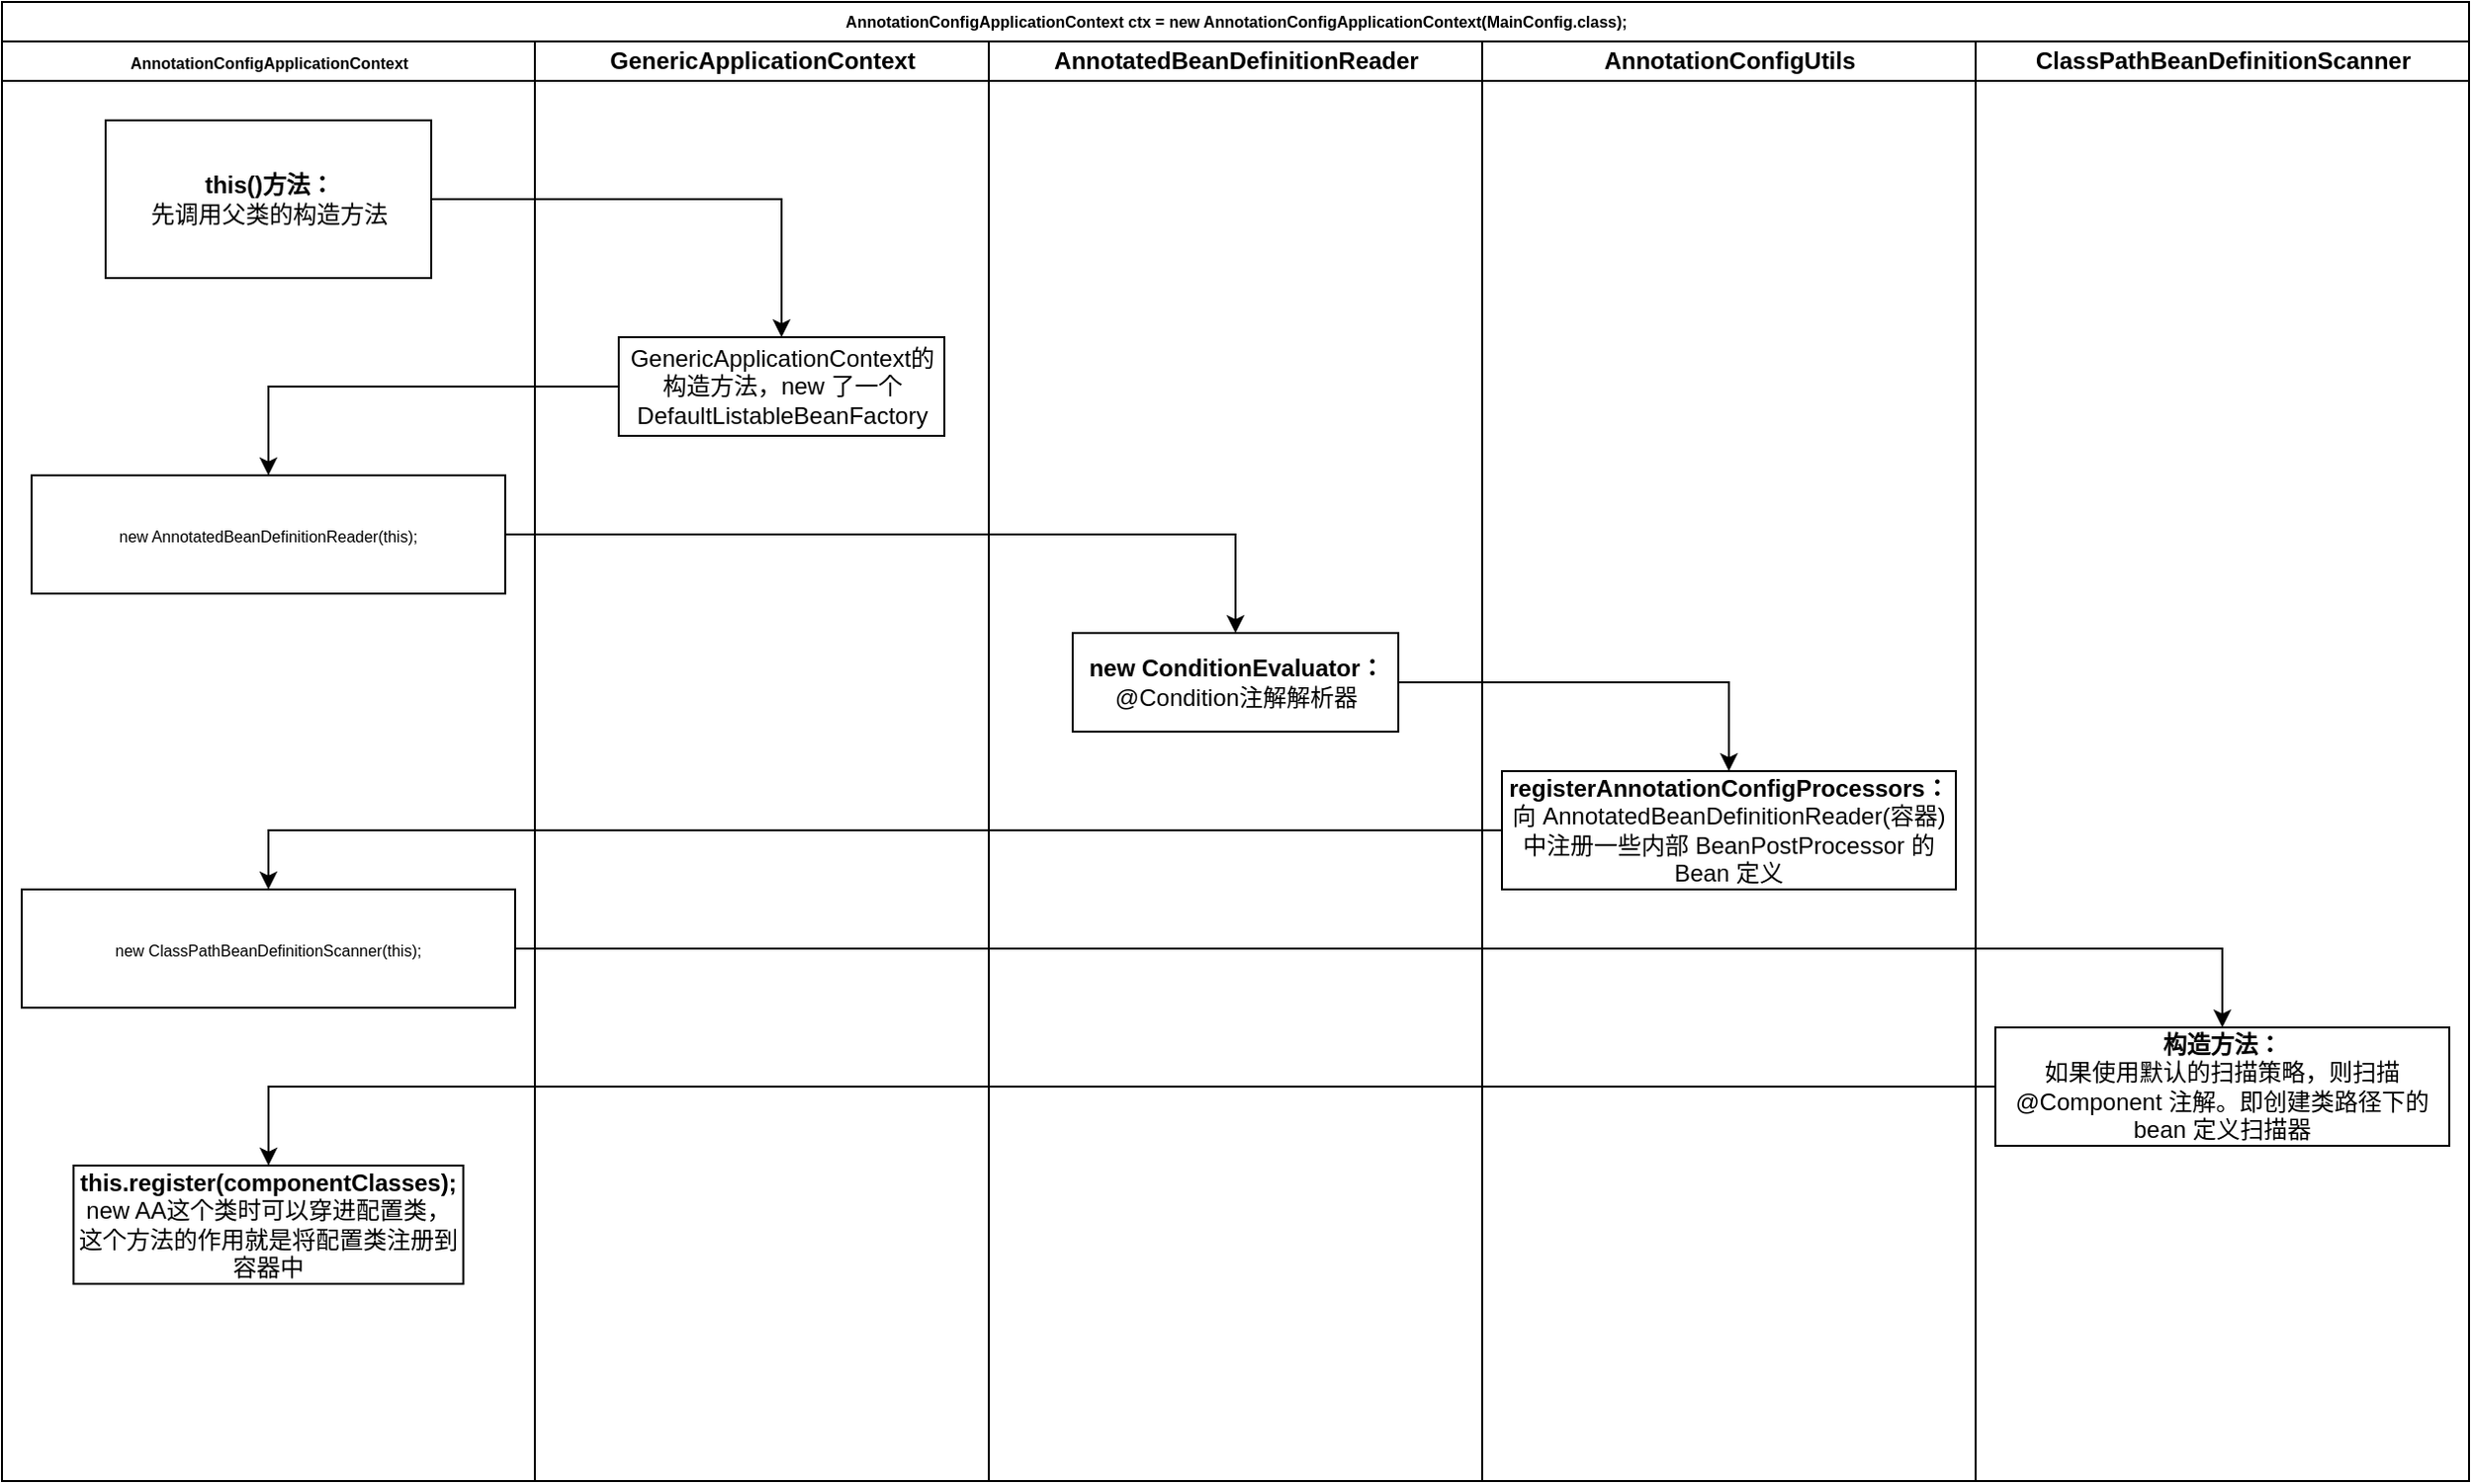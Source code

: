 <mxfile version="21.3.8" type="github">
  <diagram name="Page-1" id="74e2e168-ea6b-b213-b513-2b3c1d86103e">
    <mxGraphModel dx="985" dy="670" grid="1" gridSize="10" guides="1" tooltips="1" connect="1" arrows="1" fold="1" page="1" pageScale="1" pageWidth="1100" pageHeight="850" background="none" math="0" shadow="0">
      <root>
        <mxCell id="0" />
        <mxCell id="1" parent="0" />
        <mxCell id="77e6c97f196da883-1" value="&lt;strong style=&quot;text-align: start;&quot;&gt;&lt;font style=&quot;font-size: 8px;&quot; face=&quot;Helvetica&quot;&gt;&lt;font style=&quot;&quot;&gt;AnnotationConfigApplicationContext ctx = new A&lt;/font&gt;&lt;font style=&quot;&quot;&gt;nnotationConfigApplicationContext(MainConfig.class);&lt;/font&gt;&lt;/font&gt;&lt;/strong&gt;" style="swimlane;html=1;childLayout=stackLayout;startSize=20;rounded=0;shadow=0;labelBackgroundColor=none;strokeWidth=1;fontFamily=Verdana;fontSize=8;align=center;" parent="1" vertex="1">
          <mxGeometry x="10" y="10" width="1250" height="750" as="geometry">
            <mxRectangle x="10" y="20" width="70" height="30" as="alternateBounds" />
          </mxGeometry>
        </mxCell>
        <mxCell id="77e6c97f196da883-2" value="&lt;strong style=&quot;text-align: start;&quot;&gt;&lt;font style=&quot;font-size: 8px;&quot;&gt;AnnotationConfigApplicationContext&lt;/font&gt;&lt;/strong&gt;" style="swimlane;html=1;startSize=20;" parent="77e6c97f196da883-1" vertex="1">
          <mxGeometry y="20" width="270" height="730" as="geometry">
            <mxRectangle y="20" width="40" height="730" as="alternateBounds" />
          </mxGeometry>
        </mxCell>
        <mxCell id="hCjVSl2V77esxhgFQinN-2" value="&lt;b&gt;this()方法：&lt;/b&gt;&lt;br&gt;先调用父类的构造方法&lt;br&gt;" style="rounded=0;whiteSpace=wrap;html=1;" vertex="1" parent="77e6c97f196da883-2">
          <mxGeometry x="52.5" y="40" width="165" height="80" as="geometry" />
        </mxCell>
        <mxCell id="hCjVSl2V77esxhgFQinN-8" value="&lt;div style=&quot;&quot;&gt;&lt;pre style=&quot;&quot;&gt;&lt;font face=&quot;Helvetica&quot; style=&quot;font-size: 8px;&quot;&gt;new AnnotatedBeanDefinitionReader(this);&lt;/font&gt;&lt;/pre&gt;&lt;/div&gt;" style="rounded=0;whiteSpace=wrap;html=1;" vertex="1" parent="77e6c97f196da883-2">
          <mxGeometry x="15" y="220" width="240" height="60" as="geometry" />
        </mxCell>
        <mxCell id="hCjVSl2V77esxhgFQinN-44" value="&lt;div style=&quot;&quot;&gt;&lt;pre style=&quot;&quot;&gt;&lt;div style=&quot;&quot;&gt;&lt;pre style=&quot;&quot;&gt;&lt;font style=&quot;font-size: 8px;&quot; face=&quot;Helvetica&quot;&gt;new ClassPathBeanDefinitionScanner(this);&lt;/font&gt;&lt;/pre&gt;&lt;/div&gt;&lt;/pre&gt;&lt;/div&gt;" style="rounded=0;whiteSpace=wrap;html=1;" vertex="1" parent="77e6c97f196da883-2">
          <mxGeometry x="10" y="430" width="250" height="60" as="geometry" />
        </mxCell>
        <mxCell id="hCjVSl2V77esxhgFQinN-49" value="&lt;b&gt;this.register(componentClasses);&lt;/b&gt;&lt;br&gt;new AA这个类时可以穿进配置类，这个方法的作用就是将配置类注册到容器中" style="rounded=0;whiteSpace=wrap;html=1;" vertex="1" parent="77e6c97f196da883-2">
          <mxGeometry x="36.25" y="570" width="197.5" height="60" as="geometry" />
        </mxCell>
        <mxCell id="hCjVSl2V77esxhgFQinN-4" value="GenericApplicationContext" style="swimlane;html=1;startSize=20;" vertex="1" parent="77e6c97f196da883-1">
          <mxGeometry x="270" y="20" width="230" height="730" as="geometry">
            <mxRectangle y="20" width="40" height="730" as="alternateBounds" />
          </mxGeometry>
        </mxCell>
        <mxCell id="hCjVSl2V77esxhgFQinN-5" value="GenericApplicationContext的构造方法，new 了一个DefaultListableBeanFactory" style="rounded=0;whiteSpace=wrap;html=1;" vertex="1" parent="hCjVSl2V77esxhgFQinN-4">
          <mxGeometry x="42.5" y="150" width="165" height="50" as="geometry" />
        </mxCell>
        <mxCell id="hCjVSl2V77esxhgFQinN-11" value="AnnotatedBeanDefinitionReader" style="swimlane;html=1;startSize=20;" vertex="1" parent="77e6c97f196da883-1">
          <mxGeometry x="500" y="20" width="250" height="730" as="geometry">
            <mxRectangle y="20" width="40" height="730" as="alternateBounds" />
          </mxGeometry>
        </mxCell>
        <mxCell id="hCjVSl2V77esxhgFQinN-12" value="&lt;b&gt;new ConditionEvaluator：&lt;br&gt;&lt;/b&gt;@Condition注解解析器" style="rounded=0;whiteSpace=wrap;html=1;" vertex="1" parent="hCjVSl2V77esxhgFQinN-11">
          <mxGeometry x="42.5" y="300" width="165" height="50" as="geometry" />
        </mxCell>
        <mxCell id="hCjVSl2V77esxhgFQinN-9" style="edgeStyle=orthogonalEdgeStyle;rounded=0;orthogonalLoop=1;jettySize=auto;html=1;" edge="1" parent="77e6c97f196da883-1" source="hCjVSl2V77esxhgFQinN-2" target="hCjVSl2V77esxhgFQinN-5">
          <mxGeometry relative="1" as="geometry" />
        </mxCell>
        <mxCell id="hCjVSl2V77esxhgFQinN-10" style="edgeStyle=orthogonalEdgeStyle;rounded=0;orthogonalLoop=1;jettySize=auto;html=1;entryX=0.5;entryY=0;entryDx=0;entryDy=0;" edge="1" parent="77e6c97f196da883-1" source="hCjVSl2V77esxhgFQinN-5" target="hCjVSl2V77esxhgFQinN-8">
          <mxGeometry relative="1" as="geometry" />
        </mxCell>
        <mxCell id="hCjVSl2V77esxhgFQinN-13" style="edgeStyle=orthogonalEdgeStyle;rounded=0;orthogonalLoop=1;jettySize=auto;html=1;entryX=0.5;entryY=0;entryDx=0;entryDy=0;" edge="1" parent="77e6c97f196da883-1" source="hCjVSl2V77esxhgFQinN-8" target="hCjVSl2V77esxhgFQinN-12">
          <mxGeometry relative="1" as="geometry" />
        </mxCell>
        <mxCell id="hCjVSl2V77esxhgFQinN-32" style="edgeStyle=orthogonalEdgeStyle;rounded=0;orthogonalLoop=1;jettySize=auto;html=1;entryX=0.5;entryY=0;entryDx=0;entryDy=0;" edge="1" parent="77e6c97f196da883-1" source="hCjVSl2V77esxhgFQinN-12" target="hCjVSl2V77esxhgFQinN-26">
          <mxGeometry relative="1" as="geometry" />
        </mxCell>
        <mxCell id="hCjVSl2V77esxhgFQinN-25" value="AnnotationConfigUtils" style="swimlane;html=1;startSize=20;" vertex="1" parent="77e6c97f196da883-1">
          <mxGeometry x="750" y="20" width="250" height="730" as="geometry">
            <mxRectangle y="20" width="40" height="730" as="alternateBounds" />
          </mxGeometry>
        </mxCell>
        <mxCell id="hCjVSl2V77esxhgFQinN-26" value="&lt;b&gt;registerAnnotationConfigProcessors：&lt;/b&gt;&lt;br&gt;向&amp;nbsp;AnnotatedBeanDefinitionReader(容器)&lt;span style=&quot;background-color: initial;&quot;&gt;中注册一些内部 BeanPostProcessor 的 Bean 定义&lt;/span&gt;" style="rounded=0;whiteSpace=wrap;html=1;" vertex="1" parent="hCjVSl2V77esxhgFQinN-25">
          <mxGeometry x="10" y="370" width="230" height="60" as="geometry" />
        </mxCell>
        <mxCell id="hCjVSl2V77esxhgFQinN-45" style="edgeStyle=orthogonalEdgeStyle;rounded=0;orthogonalLoop=1;jettySize=auto;html=1;entryX=0.5;entryY=0;entryDx=0;entryDy=0;" edge="1" parent="77e6c97f196da883-1" source="hCjVSl2V77esxhgFQinN-26" target="hCjVSl2V77esxhgFQinN-44">
          <mxGeometry relative="1" as="geometry" />
        </mxCell>
        <mxCell id="hCjVSl2V77esxhgFQinN-46" value="ClassPathBeanDefinitionScanner" style="swimlane;html=1;startSize=20;" vertex="1" parent="77e6c97f196da883-1">
          <mxGeometry x="1000" y="20" width="250" height="730" as="geometry">
            <mxRectangle y="20" width="40" height="730" as="alternateBounds" />
          </mxGeometry>
        </mxCell>
        <mxCell id="hCjVSl2V77esxhgFQinN-47" value="&lt;b&gt;构造方法&lt;span style=&quot;background-color: initial;&quot;&gt;：&lt;br&gt;&lt;/span&gt;&lt;/b&gt;如果使用默认的扫描策略，则扫描 @Component 注解。即创建类路径下的 bean 定义扫描器" style="rounded=0;whiteSpace=wrap;html=1;" vertex="1" parent="hCjVSl2V77esxhgFQinN-46">
          <mxGeometry x="10" y="500" width="230" height="60" as="geometry" />
        </mxCell>
        <mxCell id="hCjVSl2V77esxhgFQinN-48" style="edgeStyle=orthogonalEdgeStyle;rounded=0;orthogonalLoop=1;jettySize=auto;html=1;" edge="1" parent="77e6c97f196da883-1" source="hCjVSl2V77esxhgFQinN-44" target="hCjVSl2V77esxhgFQinN-47">
          <mxGeometry relative="1" as="geometry" />
        </mxCell>
        <mxCell id="hCjVSl2V77esxhgFQinN-50" style="edgeStyle=orthogonalEdgeStyle;rounded=0;orthogonalLoop=1;jettySize=auto;html=1;" edge="1" parent="77e6c97f196da883-1" source="hCjVSl2V77esxhgFQinN-47" target="hCjVSl2V77esxhgFQinN-49">
          <mxGeometry relative="1" as="geometry" />
        </mxCell>
      </root>
    </mxGraphModel>
  </diagram>
</mxfile>
